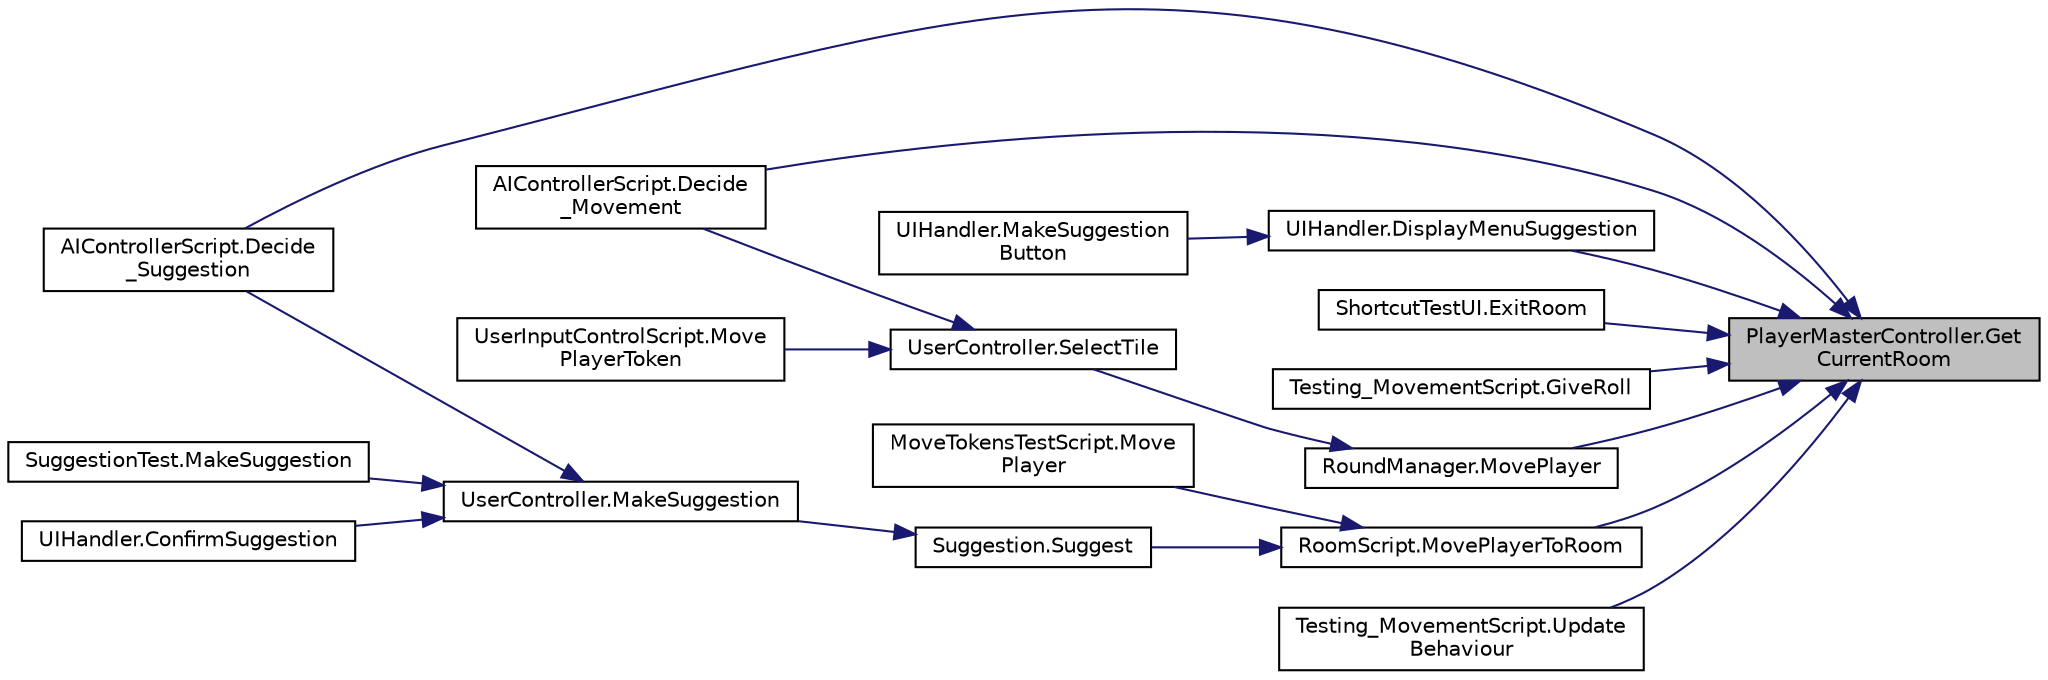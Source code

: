 digraph "PlayerMasterController.GetCurrentRoom"
{
 // LATEX_PDF_SIZE
  edge [fontname="Helvetica",fontsize="10",labelfontname="Helvetica",labelfontsize="10"];
  node [fontname="Helvetica",fontsize="10",shape=record];
  rankdir="RL";
  Node1 [label="PlayerMasterController.Get\lCurrentRoom",height=0.2,width=0.4,color="black", fillcolor="grey75", style="filled", fontcolor="black",tooltip=" "];
  Node1 -> Node2 [dir="back",color="midnightblue",fontsize="10",style="solid"];
  Node2 [label="AIControllerScript.Decide\l_Movement",height=0.2,width=0.4,color="black", fillcolor="white", style="filled",URL="$class_a_i_controller_script.html#af04897fa0ae4ed5e472dea79bce8d7df",tooltip="Decides where the AI should move to this should match the flow chart of the AI"];
  Node1 -> Node3 [dir="back",color="midnightblue",fontsize="10",style="solid"];
  Node3 [label="AIControllerScript.Decide\l_Suggestion",height=0.2,width=0.4,color="black", fillcolor="white", style="filled",URL="$class_a_i_controller_script.html#affdf86fa313c46463a9a5a2b20020a17",tooltip="Decides what the AI should suggest this should match the flow chart of the AI"];
  Node1 -> Node4 [dir="back",color="midnightblue",fontsize="10",style="solid"];
  Node4 [label="UIHandler.DisplayMenuSuggestion",height=0.2,width=0.4,color="black", fillcolor="white", style="filled",URL="$class_u_i_handler.html#a99048b81a1303baba7efd44095c0f235",tooltip=" "];
  Node4 -> Node5 [dir="back",color="midnightblue",fontsize="10",style="solid"];
  Node5 [label="UIHandler.MakeSuggestion\lButton",height=0.2,width=0.4,color="black", fillcolor="white", style="filled",URL="$class_u_i_handler.html#a52241b6fefb8a446c2c000202216bfd2",tooltip="makes suggestion when the button is pressed"];
  Node1 -> Node6 [dir="back",color="midnightblue",fontsize="10",style="solid"];
  Node6 [label="ShortcutTestUI.ExitRoom",height=0.2,width=0.4,color="black", fillcolor="white", style="filled",URL="$class_shortcut_test_u_i.html#ada4b889c0948d9fc4895b9c581b530b7",tooltip=" "];
  Node1 -> Node7 [dir="back",color="midnightblue",fontsize="10",style="solid"];
  Node7 [label="Testing_MovementScript.GiveRoll",height=0.2,width=0.4,color="black", fillcolor="white", style="filled",URL="$class_testing___movement_script.html#a8bd90f3857ba3610ef23e0a5d7e4879a",tooltip="give a select value for the player roll"];
  Node1 -> Node8 [dir="back",color="midnightblue",fontsize="10",style="solid"];
  Node8 [label="RoundManager.MovePlayer",height=0.2,width=0.4,color="black", fillcolor="white", style="filled",URL="$class_round_manager.html#adfd4f66436e06c12a25c9236b629f369",tooltip="moving the current player to the selected tile"];
  Node8 -> Node9 [dir="back",color="midnightblue",fontsize="10",style="solid"];
  Node9 [label="UserController.SelectTile",height=0.2,width=0.4,color="black", fillcolor="white", style="filled",URL="$class_user_controller.html#af896aefe0262e0d8f07fa5f18592877d",tooltip=" "];
  Node9 -> Node2 [dir="back",color="midnightblue",fontsize="10",style="solid"];
  Node9 -> Node10 [dir="back",color="midnightblue",fontsize="10",style="solid"];
  Node10 [label="UserInputControlScript.Move\lPlayerToken",height=0.2,width=0.4,color="black", fillcolor="white", style="filled",URL="$class_user_input_control_script.html#a13be570929e27dad6d3d452ccd5f52eb",tooltip="move player token to the tile the cursor is on"];
  Node1 -> Node11 [dir="back",color="midnightblue",fontsize="10",style="solid"];
  Node11 [label="RoomScript.MovePlayerToRoom",height=0.2,width=0.4,color="black", fillcolor="white", style="filled",URL="$class_room_script.html#a4a19c52c114612c19ae2580768d94859",tooltip=" "];
  Node11 -> Node12 [dir="back",color="midnightblue",fontsize="10",style="solid"];
  Node12 [label="MoveTokensTestScript.Move\lPlayer",height=0.2,width=0.4,color="black", fillcolor="white", style="filled",URL="$class_move_tokens_test_script.html#a8f13bba80a272ef71d23715279a9ad89",tooltip=" "];
  Node11 -> Node13 [dir="back",color="midnightblue",fontsize="10",style="solid"];
  Node13 [label="Suggestion.Suggest",height=0.2,width=0.4,color="black", fillcolor="white", style="filled",URL="$class_suggestion.html#ab326cb791b6707926dd69497e79d159b",tooltip=" "];
  Node13 -> Node14 [dir="back",color="midnightblue",fontsize="10",style="solid"];
  Node14 [label="UserController.MakeSuggestion",height=0.2,width=0.4,color="black", fillcolor="white", style="filled",URL="$class_user_controller.html#a6230816eec4c8be9bda248a166d7b9bd",tooltip=" "];
  Node14 -> Node15 [dir="back",color="midnightblue",fontsize="10",style="solid"];
  Node15 [label="UIHandler.ConfirmSuggestion",height=0.2,width=0.4,color="black", fillcolor="white", style="filled",URL="$class_u_i_handler.html#ae6960c4c231f0e85718af2150449bb1f",tooltip=" "];
  Node14 -> Node3 [dir="back",color="midnightblue",fontsize="10",style="solid"];
  Node14 -> Node16 [dir="back",color="midnightblue",fontsize="10",style="solid"];
  Node16 [label="SuggestionTest.MakeSuggestion",height=0.2,width=0.4,color="black", fillcolor="white", style="filled",URL="$class_suggestion_test.html#ac6fed8b504eb8b103cb5c38fa895edf3",tooltip="get test choices and make suggestion"];
  Node1 -> Node17 [dir="back",color="midnightblue",fontsize="10",style="solid"];
  Node17 [label="Testing_MovementScript.Update\lBehaviour",height=0.2,width=0.4,color="black", fillcolor="white", style="filled",URL="$class_testing___movement_script.html#abaaeb242fee8995f1058fde65fc793ba",tooltip=" "];
}

